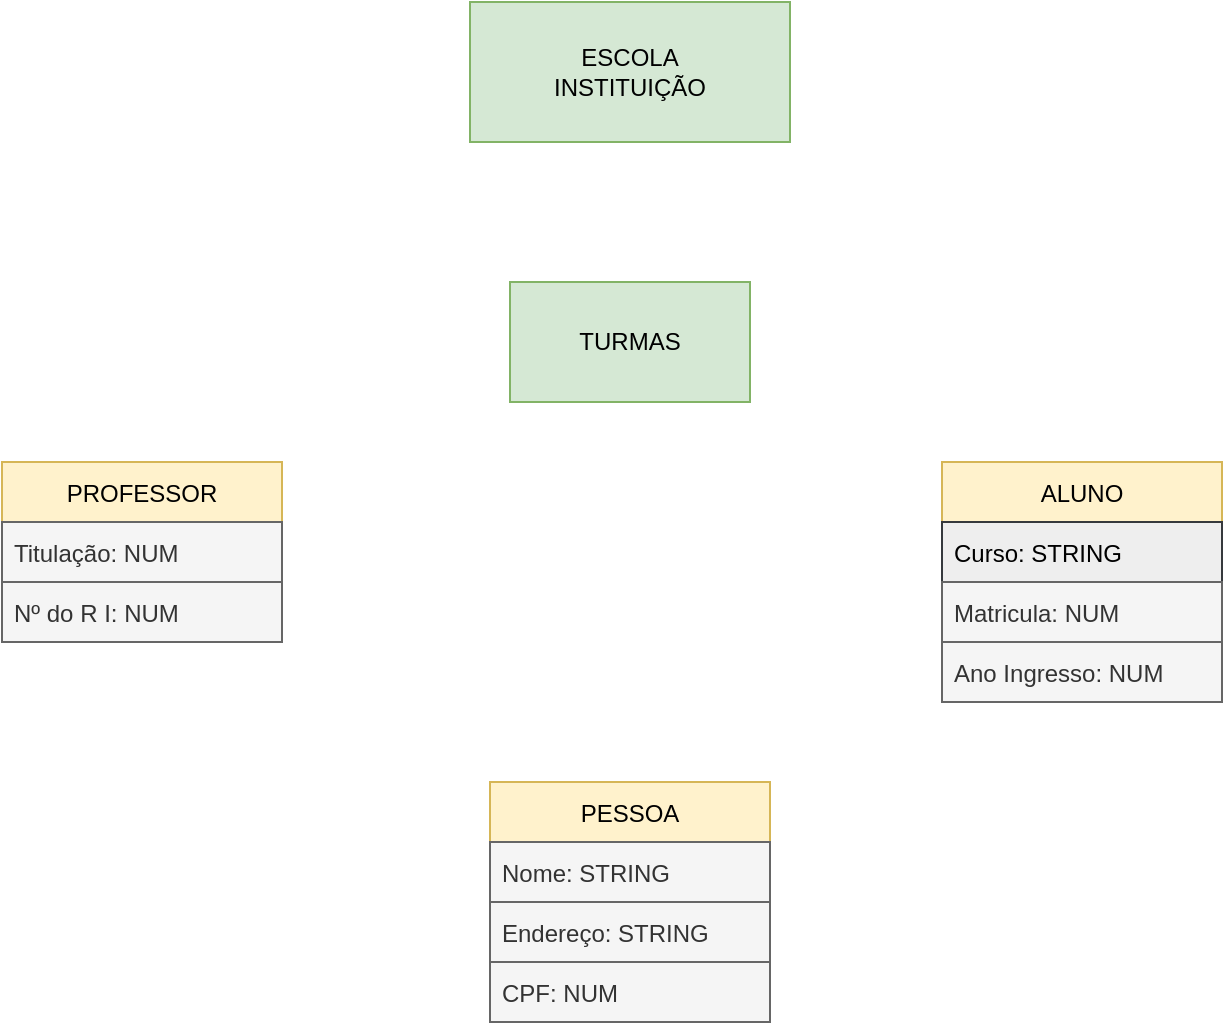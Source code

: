 <mxfile version="17.4.3" type="github">
  <diagram id="AwQgiTbu9Bw1cx0Kdg-x" name="Page-1">
    <mxGraphModel dx="744" dy="421" grid="1" gridSize="10" guides="1" tooltips="1" connect="1" arrows="1" fold="1" page="1" pageScale="1" pageWidth="827" pageHeight="1169" math="0" shadow="0">
      <root>
        <mxCell id="0" />
        <mxCell id="1" parent="0" />
        <mxCell id="wkAVa-7YM3MRuRVqWaLZ-1" value="&lt;div&gt;ESCOLA&lt;/div&gt;&lt;div&gt;INSTITUIÇÃO&lt;br&gt;&lt;/div&gt;" style="rounded=0;whiteSpace=wrap;html=1;fillColor=#d5e8d4;strokeColor=#82b366;" vertex="1" parent="1">
          <mxGeometry x="334" y="10" width="160" height="70" as="geometry" />
        </mxCell>
        <mxCell id="wkAVa-7YM3MRuRVqWaLZ-2" value="TURMAS" style="rounded=0;whiteSpace=wrap;html=1;fillColor=#d5e8d4;strokeColor=#82b366;" vertex="1" parent="1">
          <mxGeometry x="354" y="150" width="120" height="60" as="geometry" />
        </mxCell>
        <mxCell id="wkAVa-7YM3MRuRVqWaLZ-8" value="PROFESSOR" style="swimlane;fontStyle=0;childLayout=stackLayout;horizontal=1;startSize=30;horizontalStack=0;resizeParent=1;resizeParentMax=0;resizeLast=0;collapsible=1;marginBottom=0;fillColor=#fff2cc;strokeColor=#d6b656;" vertex="1" parent="1">
          <mxGeometry x="100" y="240" width="140" height="90" as="geometry" />
        </mxCell>
        <mxCell id="wkAVa-7YM3MRuRVqWaLZ-9" value="Titulação: NUM" style="text;strokeColor=#666666;fillColor=#f5f5f5;align=left;verticalAlign=middle;spacingLeft=4;spacingRight=4;overflow=hidden;points=[[0,0.5],[1,0.5]];portConstraint=eastwest;rotatable=0;fontColor=#333333;" vertex="1" parent="wkAVa-7YM3MRuRVqWaLZ-8">
          <mxGeometry y="30" width="140" height="30" as="geometry" />
        </mxCell>
        <mxCell id="wkAVa-7YM3MRuRVqWaLZ-10" value="Nº do R I: NUM" style="text;strokeColor=#666666;fillColor=#f5f5f5;align=left;verticalAlign=middle;spacingLeft=4;spacingRight=4;overflow=hidden;points=[[0,0.5],[1,0.5]];portConstraint=eastwest;rotatable=0;fontColor=#333333;" vertex="1" parent="wkAVa-7YM3MRuRVqWaLZ-8">
          <mxGeometry y="60" width="140" height="30" as="geometry" />
        </mxCell>
        <mxCell id="wkAVa-7YM3MRuRVqWaLZ-12" value="ALUNO" style="swimlane;fontStyle=0;childLayout=stackLayout;horizontal=1;startSize=30;horizontalStack=0;resizeParent=1;resizeParentMax=0;resizeLast=0;collapsible=1;marginBottom=0;fillColor=#fff2cc;strokeColor=#d6b656;" vertex="1" parent="1">
          <mxGeometry x="570" y="240" width="140" height="120" as="geometry" />
        </mxCell>
        <mxCell id="wkAVa-7YM3MRuRVqWaLZ-13" value="Curso: STRING" style="text;align=left;verticalAlign=middle;spacingLeft=4;spacingRight=4;overflow=hidden;points=[[0,0.5],[1,0.5]];portConstraint=eastwest;rotatable=0;fillColor=#eeeeee;strokeColor=#36393d;" vertex="1" parent="wkAVa-7YM3MRuRVqWaLZ-12">
          <mxGeometry y="30" width="140" height="30" as="geometry" />
        </mxCell>
        <mxCell id="wkAVa-7YM3MRuRVqWaLZ-15" value="Matricula: NUM" style="text;strokeColor=#666666;fillColor=#f5f5f5;align=left;verticalAlign=middle;spacingLeft=4;spacingRight=4;overflow=hidden;points=[[0,0.5],[1,0.5]];portConstraint=eastwest;rotatable=0;fontColor=#333333;" vertex="1" parent="wkAVa-7YM3MRuRVqWaLZ-12">
          <mxGeometry y="60" width="140" height="30" as="geometry" />
        </mxCell>
        <mxCell id="wkAVa-7YM3MRuRVqWaLZ-20" value="Ano Ingresso: NUM" style="text;strokeColor=#666666;fillColor=#f5f5f5;align=left;verticalAlign=middle;spacingLeft=4;spacingRight=4;overflow=hidden;points=[[0,0.5],[1,0.5]];portConstraint=eastwest;rotatable=0;fontColor=#333333;" vertex="1" parent="wkAVa-7YM3MRuRVqWaLZ-12">
          <mxGeometry y="90" width="140" height="30" as="geometry" />
        </mxCell>
        <mxCell id="wkAVa-7YM3MRuRVqWaLZ-16" value="PESSOA" style="swimlane;fontStyle=0;childLayout=stackLayout;horizontal=1;startSize=30;horizontalStack=0;resizeParent=1;resizeParentMax=0;resizeLast=0;collapsible=1;marginBottom=0;fillColor=#fff2cc;strokeColor=#d6b656;" vertex="1" parent="1">
          <mxGeometry x="344" y="400" width="140" height="120" as="geometry" />
        </mxCell>
        <mxCell id="wkAVa-7YM3MRuRVqWaLZ-17" value="Nome: STRING" style="text;strokeColor=#666666;fillColor=#f5f5f5;align=left;verticalAlign=middle;spacingLeft=4;spacingRight=4;overflow=hidden;points=[[0,0.5],[1,0.5]];portConstraint=eastwest;rotatable=0;fontColor=#333333;" vertex="1" parent="wkAVa-7YM3MRuRVqWaLZ-16">
          <mxGeometry y="30" width="140" height="30" as="geometry" />
        </mxCell>
        <mxCell id="wkAVa-7YM3MRuRVqWaLZ-18" value="Endereço: STRING" style="text;strokeColor=#666666;fillColor=#f5f5f5;align=left;verticalAlign=middle;spacingLeft=4;spacingRight=4;overflow=hidden;points=[[0,0.5],[1,0.5]];portConstraint=eastwest;rotatable=0;fontColor=#333333;" vertex="1" parent="wkAVa-7YM3MRuRVqWaLZ-16">
          <mxGeometry y="60" width="140" height="30" as="geometry" />
        </mxCell>
        <mxCell id="wkAVa-7YM3MRuRVqWaLZ-19" value="CPF: NUM" style="text;strokeColor=#666666;fillColor=#f5f5f5;align=left;verticalAlign=middle;spacingLeft=4;spacingRight=4;overflow=hidden;points=[[0,0.5],[1,0.5]];portConstraint=eastwest;rotatable=0;fontColor=#333333;" vertex="1" parent="wkAVa-7YM3MRuRVqWaLZ-16">
          <mxGeometry y="90" width="140" height="30" as="geometry" />
        </mxCell>
      </root>
    </mxGraphModel>
  </diagram>
</mxfile>
